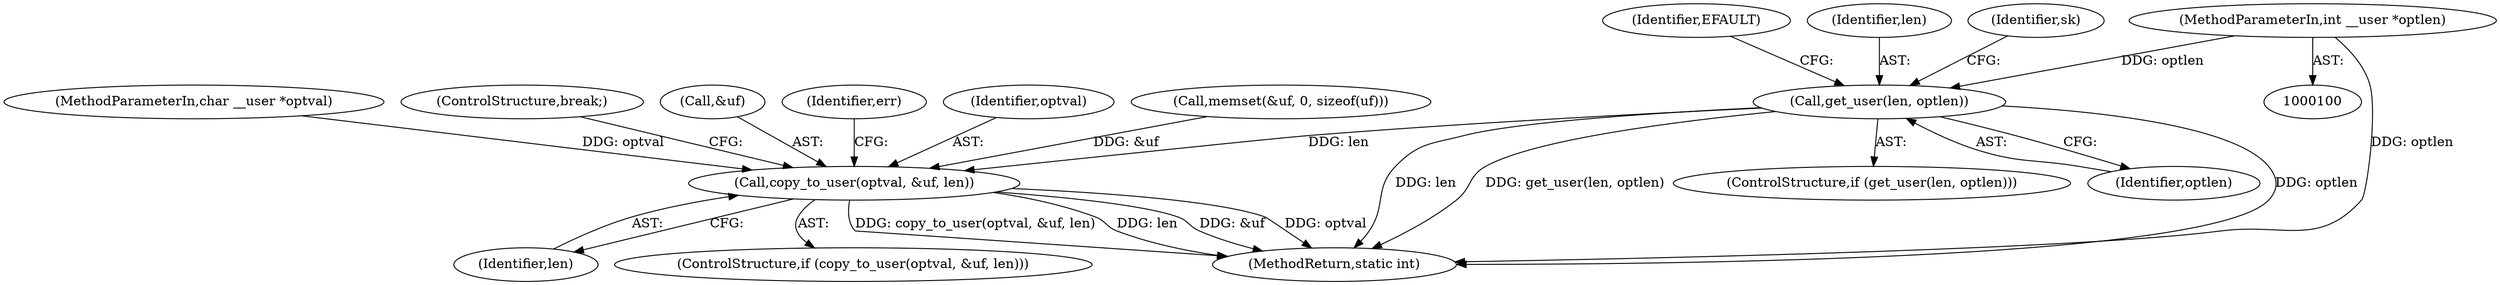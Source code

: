 digraph "0_linux_e15ca9a0ef9a86f0477530b0f44a725d67f889ee@pointer" {
"1000125" [label="(Call,get_user(len, optlen))"];
"1000105" [label="(MethodParameterIn,int __user *optlen)"];
"1000256" [label="(Call,copy_to_user(optval, &uf, len))"];
"1000124" [label="(ControlStructure,if (get_user(len, optlen)))"];
"1000104" [label="(MethodParameterIn,char __user *optval)"];
"1000126" [label="(Identifier,len)"];
"1000132" [label="(Identifier,sk)"];
"1000277" [label="(MethodReturn,static int)"];
"1000125" [label="(Call,get_user(len, optlen))"];
"1000127" [label="(Identifier,optlen)"];
"1000260" [label="(Identifier,len)"];
"1000105" [label="(MethodParameterIn,int __user *optlen)"];
"1000255" [label="(ControlStructure,if (copy_to_user(optval, &uf, len)))"];
"1000265" [label="(ControlStructure,break;)"];
"1000258" [label="(Call,&uf)"];
"1000262" [label="(Identifier,err)"];
"1000257" [label="(Identifier,optval)"];
"1000130" [label="(Identifier,EFAULT)"];
"1000256" [label="(Call,copy_to_user(optval, &uf, len))"];
"1000207" [label="(Call,memset(&uf, 0, sizeof(uf)))"];
"1000125" -> "1000124"  [label="AST: "];
"1000125" -> "1000127"  [label="CFG: "];
"1000126" -> "1000125"  [label="AST: "];
"1000127" -> "1000125"  [label="AST: "];
"1000130" -> "1000125"  [label="CFG: "];
"1000132" -> "1000125"  [label="CFG: "];
"1000125" -> "1000277"  [label="DDG: len"];
"1000125" -> "1000277"  [label="DDG: get_user(len, optlen)"];
"1000125" -> "1000277"  [label="DDG: optlen"];
"1000105" -> "1000125"  [label="DDG: optlen"];
"1000125" -> "1000256"  [label="DDG: len"];
"1000105" -> "1000100"  [label="AST: "];
"1000105" -> "1000277"  [label="DDG: optlen"];
"1000256" -> "1000255"  [label="AST: "];
"1000256" -> "1000260"  [label="CFG: "];
"1000257" -> "1000256"  [label="AST: "];
"1000258" -> "1000256"  [label="AST: "];
"1000260" -> "1000256"  [label="AST: "];
"1000262" -> "1000256"  [label="CFG: "];
"1000265" -> "1000256"  [label="CFG: "];
"1000256" -> "1000277"  [label="DDG: copy_to_user(optval, &uf, len)"];
"1000256" -> "1000277"  [label="DDG: len"];
"1000256" -> "1000277"  [label="DDG: &uf"];
"1000256" -> "1000277"  [label="DDG: optval"];
"1000104" -> "1000256"  [label="DDG: optval"];
"1000207" -> "1000256"  [label="DDG: &uf"];
}
